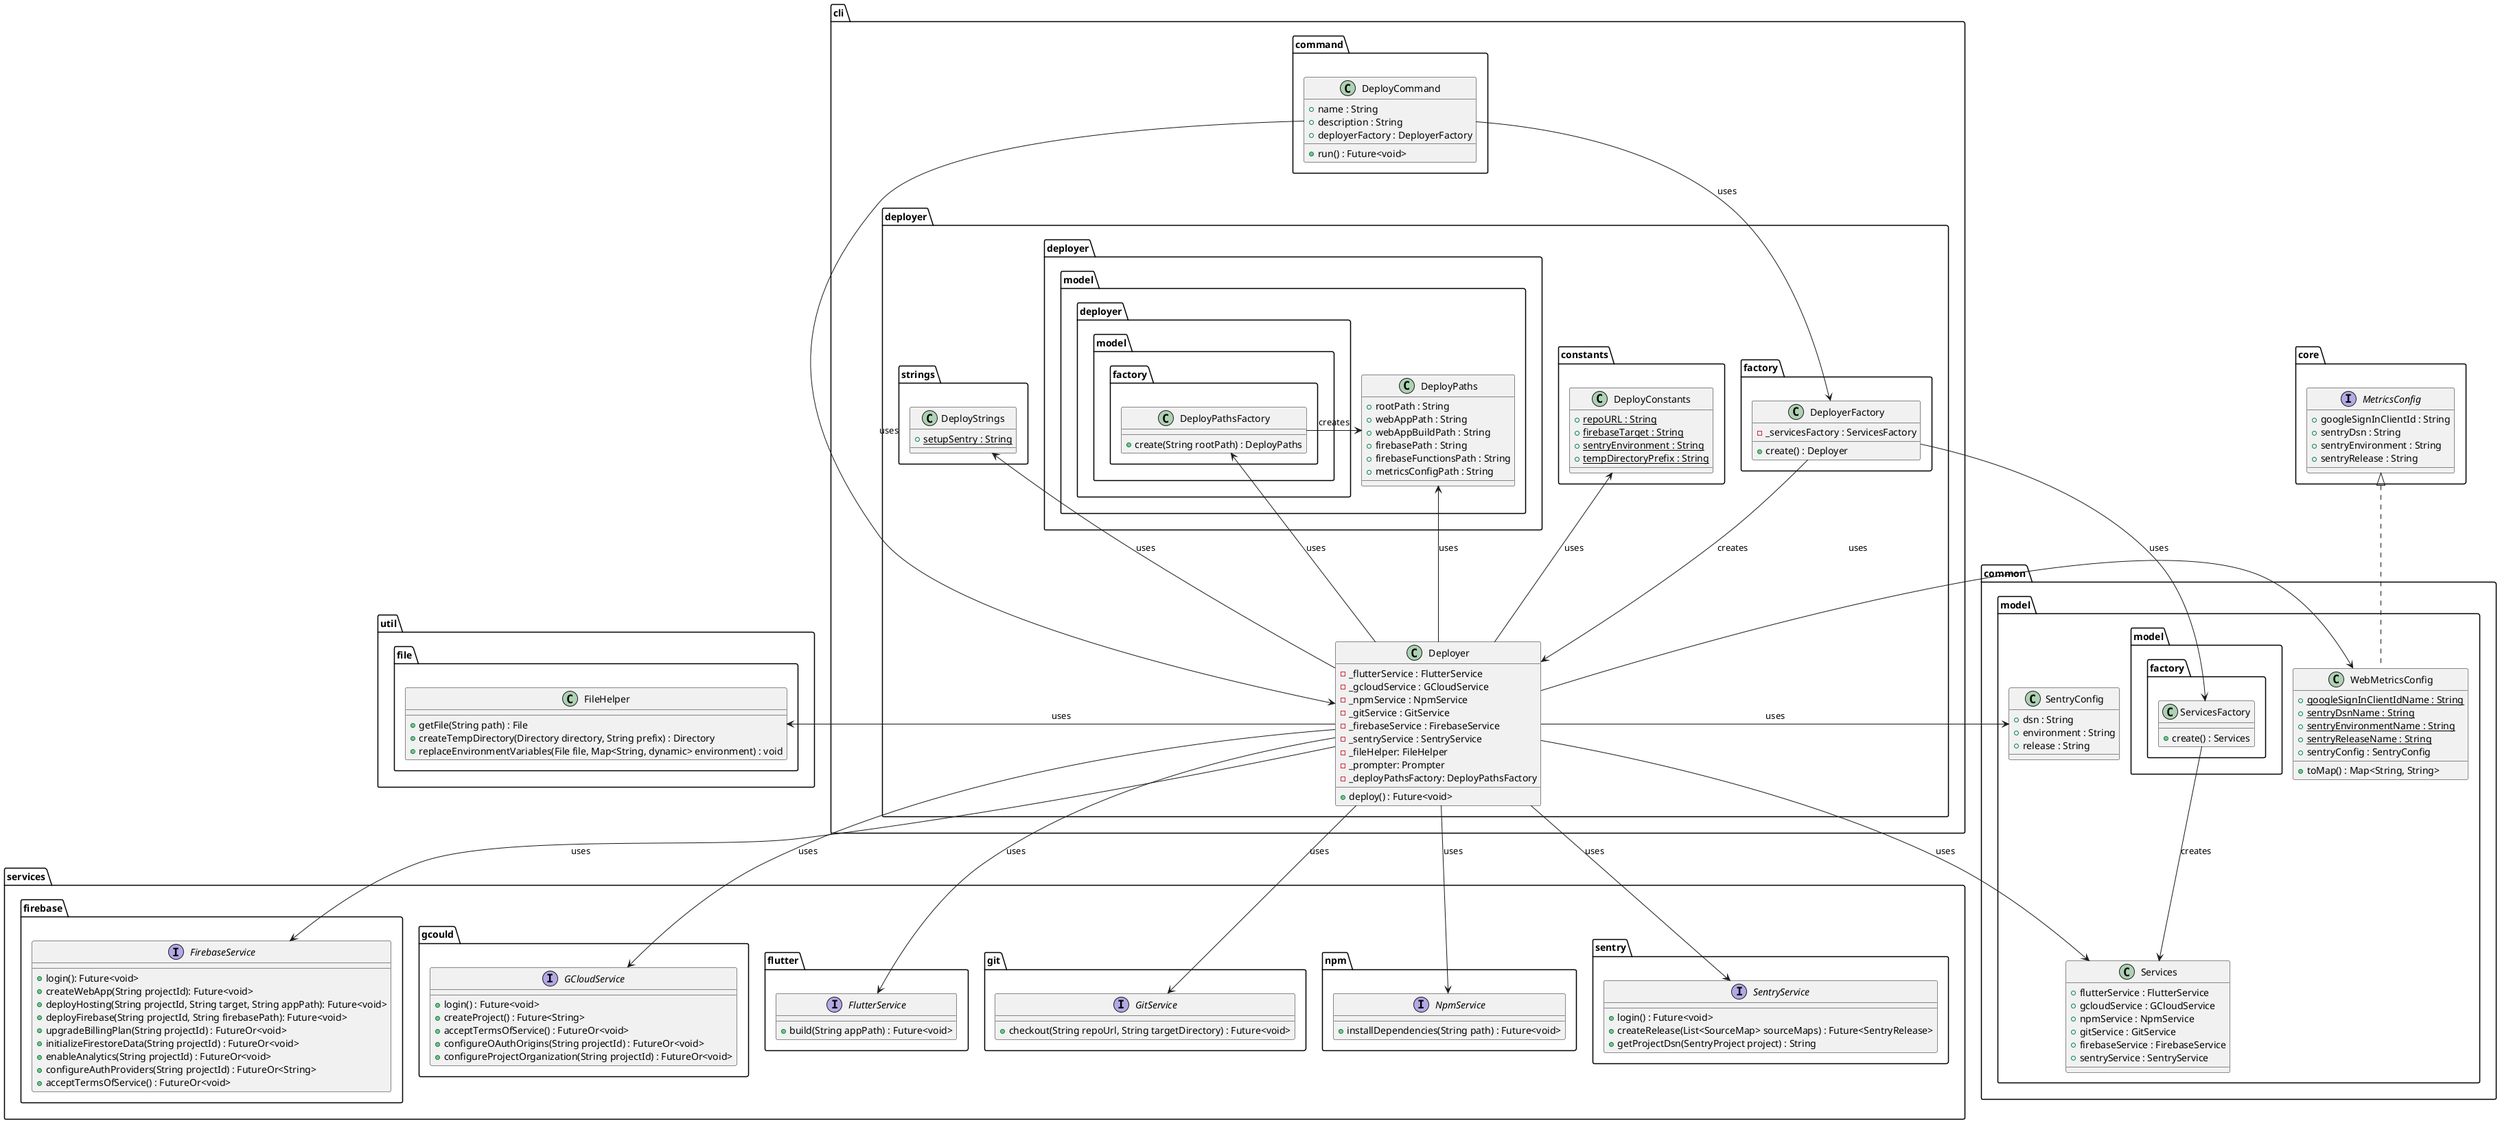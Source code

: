 @startuml deploy_command_class_diagram

package services {
    package firebase {
        interface FirebaseService {
            + login(): Future<void>
            + createWebApp(String projectId): Future<void>
            + deployHosting(String projectId, String target, String appPath): Future<void>
            + deployFirebase(String projectId, String firebasePath): Future<void>
            + upgradeBillingPlan(String projectId) : FutureOr<void>
            + initializeFirestoreData(String projectId) : FutureOr<void>
            + enableAnalytics(String projectId) : FutureOr<void>
            + configureAuthProviders(String projectId) : FutureOr<String>
            + acceptTermsOfService() : FutureOr<void>
        }
  }

    package gcould {
        interface GCloudService {
            + login() : Future<void>
            + createProject() : Future<String>
            + acceptTermsOfService() : FutureOr<void>
            + configureOAuthOrigins(String projectId) : FutureOr<void>
            + configureProjectOrganization(String projectId) : FutureOr<void>
        }
    }

    package flutter {
        interface FlutterService  {
            + build(String appPath) : Future<void>
        }
    }

    package  git {
        interface GitService {
            + checkout(String repoUrl, String targetDirectory) : Future<void>
        }
    }

    package  npm {
        interface NpmService {
            + installDependencies(String path) : Future<void>
        }
    }

    package sentry {
        interface SentryService {
            + login() : Future<void>
            + createRelease(List<SourceMap> sourceMaps) : Future<SentryRelease>
            + getProjectDsn(SentryProject project) : String
        }
    }
}

package common {
    package model as common.model {
        package factory as model.factory {
            class ServicesFactory {
                + create() : Services
            }
        }

        class Services {
            + flutterService : FlutterService
            + gcloudService : GCloudService
            + npmService : NpmService
            + gitService : GitService
            + firebaseService : FirebaseService
            + sentryService : SentryService
        }

        class WebMetricsConfig {
            + {static} googleSignInClientIdName : String
            + {static} sentryDsnName : String
            + {static} sentryEnvironmentName : String
            + {static} sentryReleaseName : String
            + sentryConfig : SentryConfig
            + toMap() : Map<String, String>
        }

        class SentryConfig {
            + dsn : String
            + environment : String
            + release : String
        }
    }
}

package core {
    interface MetricsConfig {
        + googleSignInClientId : String
        + sentryDsn : String
        + sentryEnvironment : String
        + sentryRelease : String
    }
}

package cli {
    package command {
        class DeployCommand {
            + name : String
            + description : String
            + deployerFactory : DeployerFactory
            + run() : Future<void>
        }
    }

    package deployer {
        package constants {
            class DeployConstants {
                + {static} repoURL : String
                + {static} firebaseTarget : String
                + {static} sentryEnvironment : String
                + {static} tempDirectoryPrefix : String
            }
        }

        package factory {
            class DeployerFactory {
                - _servicesFactory : ServicesFactory
                + create() : Deployer
            }
        }

        package model as deployer.model {
            package factory as deployer.model.factory{
                class DeployPathsFactory {
                    + create(String rootPath) : DeployPaths
                }
            }

            class DeployPaths {
                + rootPath : String
                + webAppPath : String
                + webAppBuildPath : String
                + firebasePath : String
                + firebaseFunctionsPath : String
                + metricsConfigPath : String
            }
        }

        package strings {
            class DeployStrings {
                + {static} setupSentry : String
            }
        }

        class Deployer {
            - _flutterService : FlutterService
            - _gcloudService : GCloudService
            - _npmService : NpmService
            - _gitService : GitService
            - _firebaseService : FirebaseService
            - _sentryService : SentryService
            - _fileHelper: FileHelper
            - _prompter: Prompter
            - _deployPathsFactory: DeployPathsFactory
            + deploy() : Future<void>
        }
    }
}

package util {
    package file {
        class FileHelper {
            + getFile(String path) : File
            + createTempDirectory(Directory directory, String prefix) : Directory
            + replaceEnvironmentVariables(File file, Map<String, dynamic> environment) : void
        }
    }
}

Deployer -down-> NpmService : uses
Deployer -down-> GitService : uses
Deployer -down-> FlutterService : uses
Deployer -down-> GCloudService : uses
Deployer -down-> FirebaseService : uses
Deployer -down-> SentryService : uses
Deployer -left-> FileHelper : uses
Deployer -up-> DeployConstants : uses
Deployer -> Services : uses
Deployer -> WebMetricsConfig : uses
Deployer -> SentryConfig : uses
Deployer -> DeployPaths : uses
Deployer -up-> DeployPathsFactory : uses
Deployer -up-> DeployStrings : uses

DeployCommand --> Deployer : uses
DeployCommand -down-> DeployerFactory : uses
DeployerFactory -left-> ServicesFactory : uses

ServicesFactory --> Services : creates
DeployerFactory -down-> Deployer : creates
DeployPathsFactory -right-> DeployPaths : creates

WebMetricsConfig .up.|> MetricsConfig

@enduml
